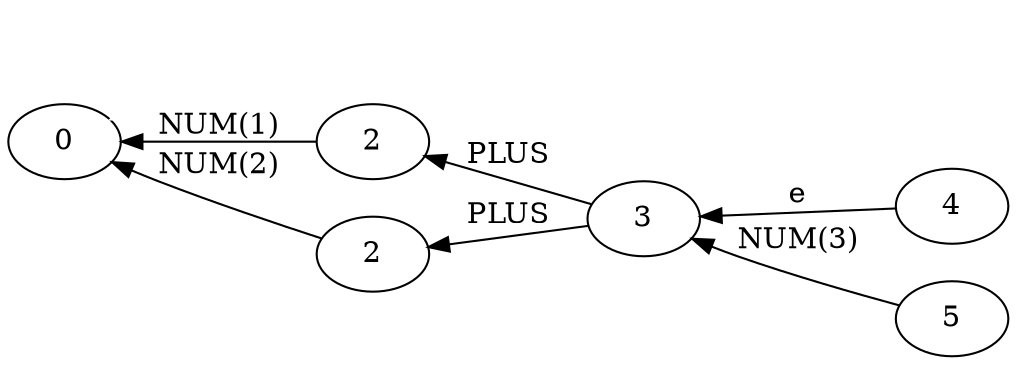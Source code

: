             digraph GSS2 {
                d2tgraphstyle="scale=0.9"
                d2toptions="--autosize";
                rankdir=RL
                0 [label=" ", color=white]
                1 [label="0"]
                0 -> 1 [label=" ", color=white]
                2 [label="4"]
                3 [label="3"]
                4 [label="2"]
                4 -> 1 [label="NUM(1)", color=black]
                3 -> 4 [label="PLUS", color=black]
                5 [label="2"]
                5 -> 1 [label="NUM(2)", color=black]
                3 -> 5 [label="PLUS", color=black]
                2 -> 3 [label="e", color=black]
                6 [label="5"]
                6 -> 3 [label="NUM(3)"]
                {rank=same; 6 2 0}
                {rank=same; 1}
                {rank=same; 3}
                {rank=same; 4}
                {rank=same; 5}
            }
            
